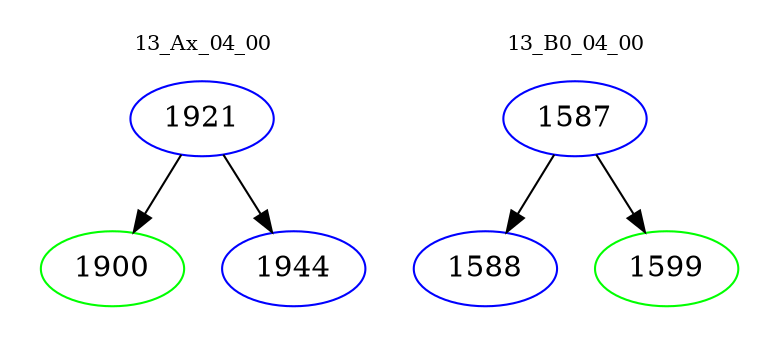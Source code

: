digraph{
subgraph cluster_0 {
color = white
label = "13_Ax_04_00";
fontsize=10;
T0_1921 [label="1921", color="blue"]
T0_1921 -> T0_1900 [color="black"]
T0_1900 [label="1900", color="green"]
T0_1921 -> T0_1944 [color="black"]
T0_1944 [label="1944", color="blue"]
}
subgraph cluster_1 {
color = white
label = "13_B0_04_00";
fontsize=10;
T1_1587 [label="1587", color="blue"]
T1_1587 -> T1_1588 [color="black"]
T1_1588 [label="1588", color="blue"]
T1_1587 -> T1_1599 [color="black"]
T1_1599 [label="1599", color="green"]
}
}
